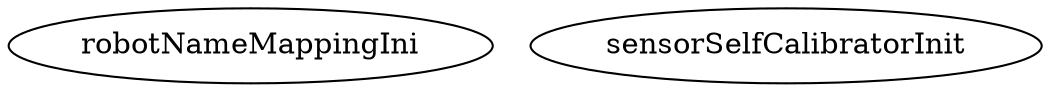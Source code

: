 /* Created by mdot for Matlab */
digraph m2html {

  robotNameMappingIni [URL="robotNameMappingIni.html"];
  sensorSelfCalibratorInit [URL="sensorSelfCalibratorInit.html"];
}